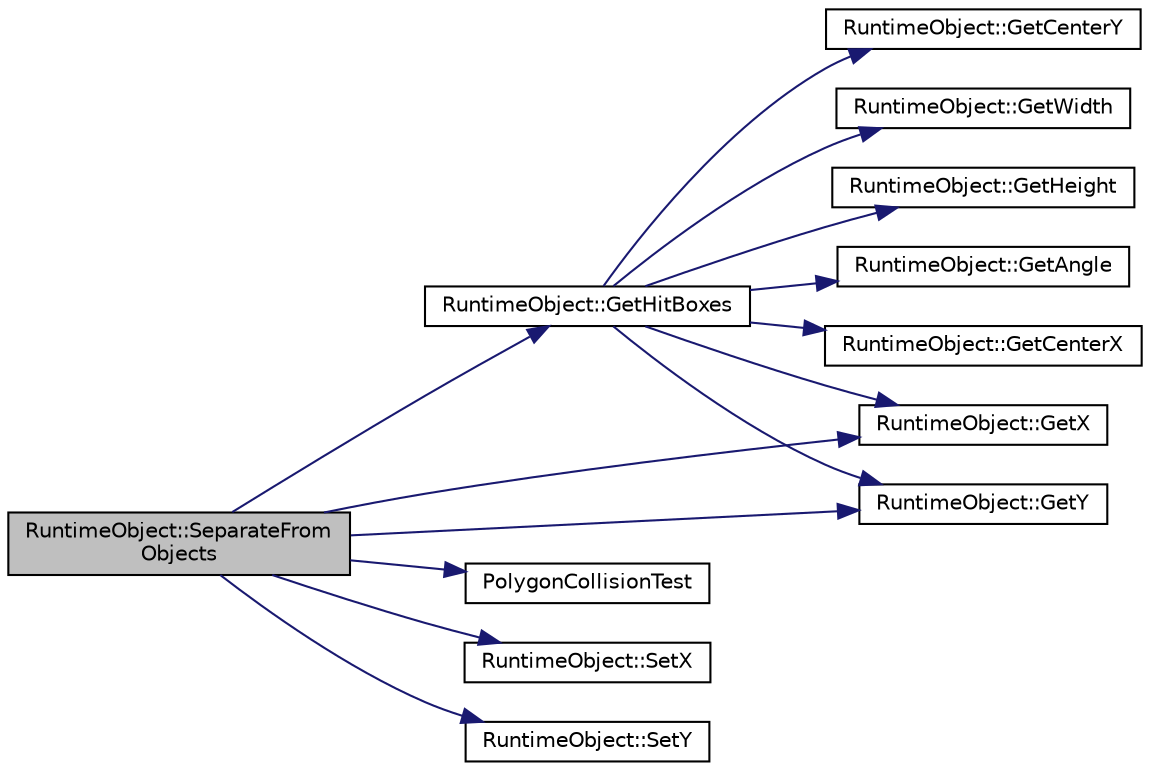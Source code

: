 digraph "RuntimeObject::SeparateFromObjects"
{
  edge [fontname="Helvetica",fontsize="10",labelfontname="Helvetica",labelfontsize="10"];
  node [fontname="Helvetica",fontsize="10",shape=record];
  rankdir="LR";
  Node1 [label="RuntimeObject::SeparateFrom\lObjects",height=0.2,width=0.4,color="black", fillcolor="grey75", style="filled", fontcolor="black"];
  Node1 -> Node2 [color="midnightblue",fontsize="10",style="solid",fontname="Helvetica"];
  Node2 [label="RuntimeObject::GetHitBoxes",height=0.2,width=0.4,color="black", fillcolor="white", style="filled",URL="$d0/d3b/class_runtime_object.html#a15f03c46b15118ce0cbdf99a1aeb33fa",tooltip="Get the object hitbox(es) "];
  Node2 -> Node3 [color="midnightblue",fontsize="10",style="solid",fontname="Helvetica"];
  Node3 [label="RuntimeObject::GetWidth",height=0.2,width=0.4,color="black", fillcolor="white", style="filled",URL="$d0/d3b/class_runtime_object.html#ab7f45e473387e34cfe121e2b772d0649",tooltip="Get the width of the object. "];
  Node2 -> Node4 [color="midnightblue",fontsize="10",style="solid",fontname="Helvetica"];
  Node4 [label="RuntimeObject::GetHeight",height=0.2,width=0.4,color="black", fillcolor="white", style="filled",URL="$d0/d3b/class_runtime_object.html#a9fdc8ed08039f5c2cd692e9c22e26e9b",tooltip="Get the height of the object. "];
  Node2 -> Node5 [color="midnightblue",fontsize="10",style="solid",fontname="Helvetica"];
  Node5 [label="RuntimeObject::GetAngle",height=0.2,width=0.4,color="black", fillcolor="white", style="filled",URL="$d0/d3b/class_runtime_object.html#a93ff1974abb09355d1cb208980f32cf8",tooltip="Get the angle of the object, in degrees. "];
  Node2 -> Node6 [color="midnightblue",fontsize="10",style="solid",fontname="Helvetica"];
  Node6 [label="RuntimeObject::GetX",height=0.2,width=0.4,color="black", fillcolor="white", style="filled",URL="$d0/d3b/class_runtime_object.html#a145cbfa2cf53ab5b4f7ede3ab4feb2a3",tooltip="Get the X coordinate of the object in the layout. "];
  Node2 -> Node7 [color="midnightblue",fontsize="10",style="solid",fontname="Helvetica"];
  Node7 [label="RuntimeObject::GetCenterX",height=0.2,width=0.4,color="black", fillcolor="white", style="filled",URL="$d0/d3b/class_runtime_object.html#add684c08e01b0705448d04f000980489",tooltip="Get the X position of the center, relative to the position returned by GetDrawableX(). "];
  Node2 -> Node8 [color="midnightblue",fontsize="10",style="solid",fontname="Helvetica"];
  Node8 [label="RuntimeObject::GetY",height=0.2,width=0.4,color="black", fillcolor="white", style="filled",URL="$d0/d3b/class_runtime_object.html#a09f91467e1b8f7831f5c6d7c9eee0159",tooltip="Get the Y coordinate of the object in the layout. "];
  Node2 -> Node9 [color="midnightblue",fontsize="10",style="solid",fontname="Helvetica"];
  Node9 [label="RuntimeObject::GetCenterY",height=0.2,width=0.4,color="black", fillcolor="white", style="filled",URL="$d0/d3b/class_runtime_object.html#aacc50de5e06f1a74040e696775e0c1ae",tooltip="Get the Y position of the center, relative to the position returned by GetDrawableY(). "];
  Node1 -> Node10 [color="midnightblue",fontsize="10",style="solid",fontname="Helvetica"];
  Node10 [label="PolygonCollisionTest",height=0.2,width=0.4,color="black", fillcolor="white", style="filled",URL="$da/df4/group___game_engine.html#ga7a5b7643e8e5e8cf401b5c4fceb4d9b3"];
  Node1 -> Node11 [color="midnightblue",fontsize="10",style="solid",fontname="Helvetica"];
  Node11 [label="RuntimeObject::SetX",height=0.2,width=0.4,color="black", fillcolor="white", style="filled",URL="$d0/d3b/class_runtime_object.html#a4cfe5ef8c1702606c3229c2a910db809",tooltip="Change X position of the object. "];
  Node1 -> Node6 [color="midnightblue",fontsize="10",style="solid",fontname="Helvetica"];
  Node1 -> Node12 [color="midnightblue",fontsize="10",style="solid",fontname="Helvetica"];
  Node12 [label="RuntimeObject::SetY",height=0.2,width=0.4,color="black", fillcolor="white", style="filled",URL="$d0/d3b/class_runtime_object.html#a4982f00578b0ea6a4c6f91de1fbcbc42",tooltip="Change Y position of the object. "];
  Node1 -> Node8 [color="midnightblue",fontsize="10",style="solid",fontname="Helvetica"];
}
